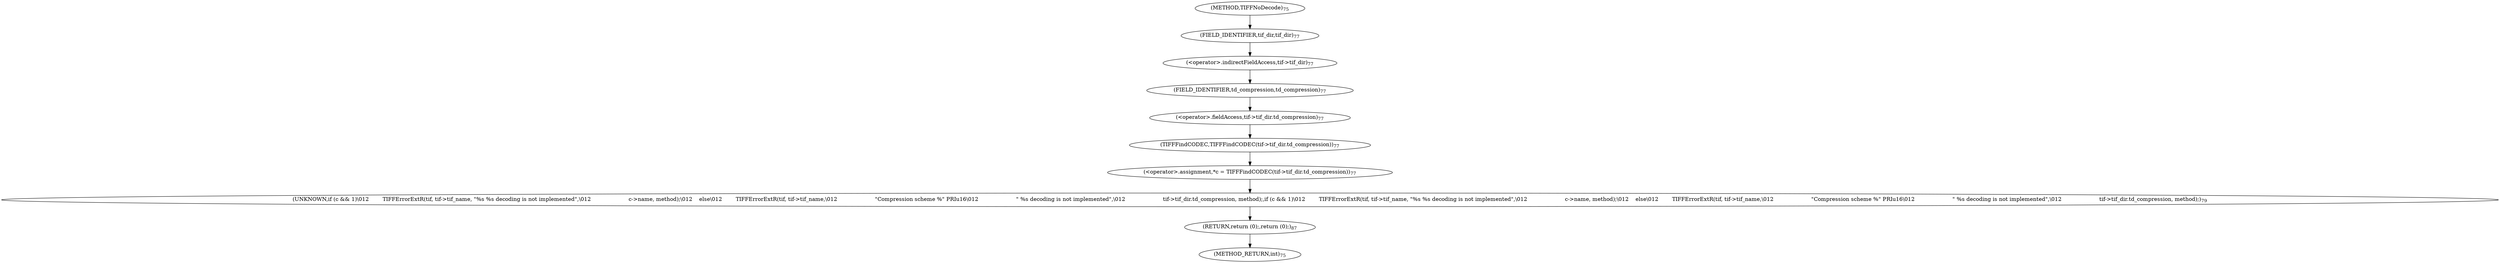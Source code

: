 digraph "TIFFNoDecode" {  
"1806" [label = <(&lt;operator&gt;.assignment,*c = TIFFFindCODEC(tif-&gt;tif_dir.td_compression))<SUB>77</SUB>> ]
"1814" [label = <(UNKNOWN,if (c &amp;&amp; 1)\012        TIFFErrorExtR(tif, tif-&gt;tif_name, &quot;%s %s decoding is not implemented&quot;,\012                      c-&gt;name, method);\012    else\012        TIFFErrorExtR(tif, tif-&gt;tif_name,\012                      &quot;Compression scheme %&quot; PRIu16\012                      &quot; %s decoding is not implemented&quot;,\012                      tif-&gt;tif_dir.td_compression, method);,if (c &amp;&amp; 1)\012        TIFFErrorExtR(tif, tif-&gt;tif_name, &quot;%s %s decoding is not implemented&quot;,\012                      c-&gt;name, method);\012    else\012        TIFFErrorExtR(tif, tif-&gt;tif_name,\012                      &quot;Compression scheme %&quot; PRIu16\012                      &quot; %s decoding is not implemented&quot;,\012                      tif-&gt;tif_dir.td_compression, method);)<SUB>79</SUB>> ]
"1815" [label = <(RETURN,return (0);,return (0);)<SUB>87</SUB>> ]
"1808" [label = <(TIFFFindCODEC,TIFFFindCODEC(tif-&gt;tif_dir.td_compression))<SUB>77</SUB>> ]
"1809" [label = <(&lt;operator&gt;.fieldAccess,tif-&gt;tif_dir.td_compression)<SUB>77</SUB>> ]
"1810" [label = <(&lt;operator&gt;.indirectFieldAccess,tif-&gt;tif_dir)<SUB>77</SUB>> ]
"1813" [label = <(FIELD_IDENTIFIER,td_compression,td_compression)<SUB>77</SUB>> ]
"1812" [label = <(FIELD_IDENTIFIER,tif_dir,tif_dir)<SUB>77</SUB>> ]
"1801" [label = <(METHOD,TIFFNoDecode)<SUB>75</SUB>> ]
"1817" [label = <(METHOD_RETURN,int)<SUB>75</SUB>> ]
  "1806" -> "1814" 
  "1814" -> "1815" 
  "1815" -> "1817" 
  "1808" -> "1806" 
  "1809" -> "1808" 
  "1810" -> "1813" 
  "1813" -> "1809" 
  "1812" -> "1810" 
  "1801" -> "1812" 
}
